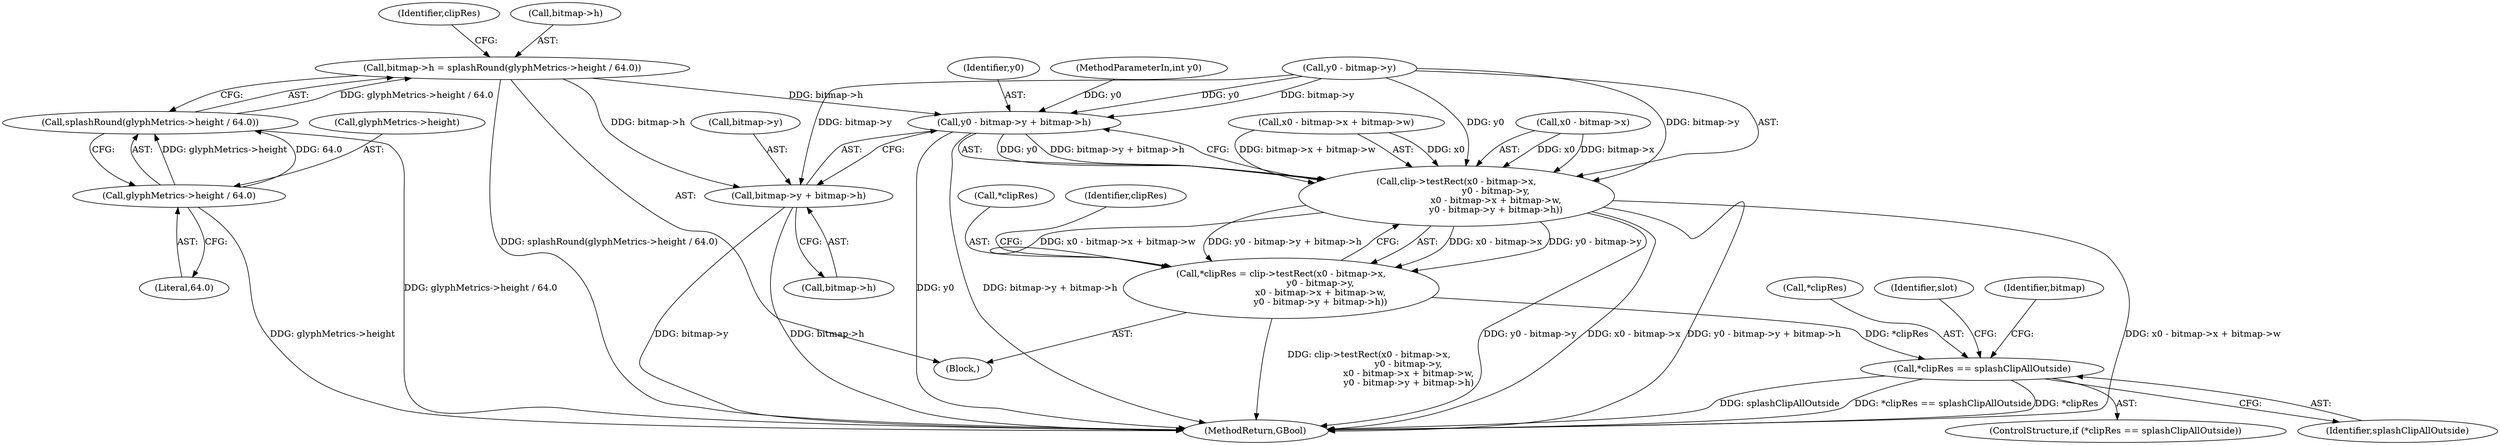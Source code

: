 digraph "0_poppler_9cf2325fb22f812b31858e519411f57747d39bd8_3@pointer" {
"1000258" [label="(Call,bitmap->h = splashRound(glyphMetrics->height / 64.0))"];
"1000262" [label="(Call,splashRound(glyphMetrics->height / 64.0))"];
"1000263" [label="(Call,glyphMetrics->height / 64.0)"];
"1000291" [label="(Call,y0 - bitmap->y + bitmap->h)"];
"1000271" [label="(Call,clip->testRect(x0 - bitmap->x,\n                            y0 - bitmap->y,\n                            x0 - bitmap->x + bitmap->w,\n                            y0 - bitmap->y + bitmap->h))"];
"1000268" [label="(Call,*clipRes = clip->testRect(x0 - bitmap->x,\n                            y0 - bitmap->y,\n                            x0 - bitmap->x + bitmap->w,\n                            y0 - bitmap->y + bitmap->h))"];
"1000301" [label="(Call,*clipRes == splashClipAllOutside)"];
"1000293" [label="(Call,bitmap->y + bitmap->h)"];
"1000268" [label="(Call,*clipRes = clip->testRect(x0 - bitmap->x,\n                            y0 - bitmap->y,\n                            x0 - bitmap->x + bitmap->w,\n                            y0 - bitmap->y + bitmap->h))"];
"1000300" [label="(ControlStructure,if (*clipRes == splashClipAllOutside))"];
"1000263" [label="(Call,glyphMetrics->height / 64.0)"];
"1000269" [label="(Call,*clipRes)"];
"1000272" [label="(Call,x0 - bitmap->x)"];
"1000302" [label="(Call,*clipRes)"];
"1000294" [label="(Call,bitmap->y)"];
"1000315" [label="(Identifier,slot)"];
"1000303" [label="(Identifier,clipRes)"];
"1000271" [label="(Call,clip->testRect(x0 - bitmap->x,\n                            y0 - bitmap->y,\n                            x0 - bitmap->x + bitmap->w,\n                            y0 - bitmap->y + bitmap->h))"];
"1000277" [label="(Call,y0 - bitmap->y)"];
"1000297" [label="(Call,bitmap->h)"];
"1000109" [label="(Block,)"];
"1000291" [label="(Call,y0 - bitmap->y + bitmap->h)"];
"1000292" [label="(Identifier,y0)"];
"1000264" [label="(Call,glyphMetrics->height)"];
"1000304" [label="(Identifier,splashClipAllOutside)"];
"1000262" [label="(Call,splashRound(glyphMetrics->height / 64.0))"];
"1000440" [label="(MethodReturn,GBool)"];
"1000282" [label="(Call,x0 - bitmap->x + bitmap->w)"];
"1000258" [label="(Call,bitmap->h = splashRound(glyphMetrics->height / 64.0))"];
"1000270" [label="(Identifier,clipRes)"];
"1000301" [label="(Call,*clipRes == splashClipAllOutside)"];
"1000308" [label="(Identifier,bitmap)"];
"1000259" [label="(Call,bitmap->h)"];
"1000106" [label="(MethodParameterIn,int y0)"];
"1000267" [label="(Literal,64.0)"];
"1000293" [label="(Call,bitmap->y + bitmap->h)"];
"1000258" -> "1000109"  [label="AST: "];
"1000258" -> "1000262"  [label="CFG: "];
"1000259" -> "1000258"  [label="AST: "];
"1000262" -> "1000258"  [label="AST: "];
"1000270" -> "1000258"  [label="CFG: "];
"1000258" -> "1000440"  [label="DDG: splashRound(glyphMetrics->height / 64.0)"];
"1000262" -> "1000258"  [label="DDG: glyphMetrics->height / 64.0"];
"1000258" -> "1000291"  [label="DDG: bitmap->h"];
"1000258" -> "1000293"  [label="DDG: bitmap->h"];
"1000262" -> "1000263"  [label="CFG: "];
"1000263" -> "1000262"  [label="AST: "];
"1000262" -> "1000440"  [label="DDG: glyphMetrics->height / 64.0"];
"1000263" -> "1000262"  [label="DDG: glyphMetrics->height"];
"1000263" -> "1000262"  [label="DDG: 64.0"];
"1000263" -> "1000267"  [label="CFG: "];
"1000264" -> "1000263"  [label="AST: "];
"1000267" -> "1000263"  [label="AST: "];
"1000263" -> "1000440"  [label="DDG: glyphMetrics->height"];
"1000291" -> "1000271"  [label="AST: "];
"1000291" -> "1000293"  [label="CFG: "];
"1000292" -> "1000291"  [label="AST: "];
"1000293" -> "1000291"  [label="AST: "];
"1000271" -> "1000291"  [label="CFG: "];
"1000291" -> "1000440"  [label="DDG: y0"];
"1000291" -> "1000440"  [label="DDG: bitmap->y + bitmap->h"];
"1000291" -> "1000271"  [label="DDG: y0"];
"1000291" -> "1000271"  [label="DDG: bitmap->y + bitmap->h"];
"1000277" -> "1000291"  [label="DDG: y0"];
"1000277" -> "1000291"  [label="DDG: bitmap->y"];
"1000106" -> "1000291"  [label="DDG: y0"];
"1000271" -> "1000268"  [label="AST: "];
"1000272" -> "1000271"  [label="AST: "];
"1000277" -> "1000271"  [label="AST: "];
"1000282" -> "1000271"  [label="AST: "];
"1000268" -> "1000271"  [label="CFG: "];
"1000271" -> "1000440"  [label="DDG: y0 - bitmap->y + bitmap->h"];
"1000271" -> "1000440"  [label="DDG: x0 - bitmap->x + bitmap->w"];
"1000271" -> "1000440"  [label="DDG: y0 - bitmap->y"];
"1000271" -> "1000440"  [label="DDG: x0 - bitmap->x"];
"1000271" -> "1000268"  [label="DDG: x0 - bitmap->x"];
"1000271" -> "1000268"  [label="DDG: y0 - bitmap->y"];
"1000271" -> "1000268"  [label="DDG: x0 - bitmap->x + bitmap->w"];
"1000271" -> "1000268"  [label="DDG: y0 - bitmap->y + bitmap->h"];
"1000272" -> "1000271"  [label="DDG: x0"];
"1000272" -> "1000271"  [label="DDG: bitmap->x"];
"1000277" -> "1000271"  [label="DDG: y0"];
"1000277" -> "1000271"  [label="DDG: bitmap->y"];
"1000282" -> "1000271"  [label="DDG: x0"];
"1000282" -> "1000271"  [label="DDG: bitmap->x + bitmap->w"];
"1000268" -> "1000109"  [label="AST: "];
"1000269" -> "1000268"  [label="AST: "];
"1000303" -> "1000268"  [label="CFG: "];
"1000268" -> "1000440"  [label="DDG: clip->testRect(x0 - bitmap->x,\n                            y0 - bitmap->y,\n                            x0 - bitmap->x + bitmap->w,\n                            y0 - bitmap->y + bitmap->h)"];
"1000268" -> "1000301"  [label="DDG: *clipRes"];
"1000301" -> "1000300"  [label="AST: "];
"1000301" -> "1000304"  [label="CFG: "];
"1000302" -> "1000301"  [label="AST: "];
"1000304" -> "1000301"  [label="AST: "];
"1000308" -> "1000301"  [label="CFG: "];
"1000315" -> "1000301"  [label="CFG: "];
"1000301" -> "1000440"  [label="DDG: splashClipAllOutside"];
"1000301" -> "1000440"  [label="DDG: *clipRes == splashClipAllOutside"];
"1000301" -> "1000440"  [label="DDG: *clipRes"];
"1000293" -> "1000297"  [label="CFG: "];
"1000294" -> "1000293"  [label="AST: "];
"1000297" -> "1000293"  [label="AST: "];
"1000293" -> "1000440"  [label="DDG: bitmap->y"];
"1000293" -> "1000440"  [label="DDG: bitmap->h"];
"1000277" -> "1000293"  [label="DDG: bitmap->y"];
}
